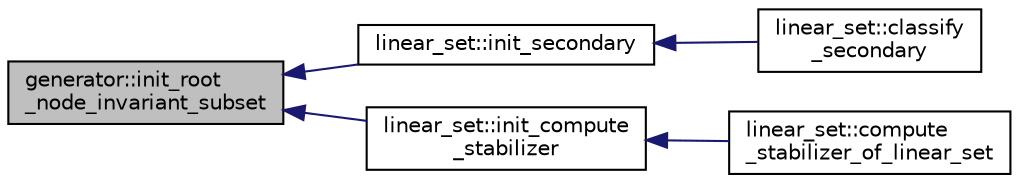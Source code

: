 digraph "generator::init_root_node_invariant_subset"
{
  edge [fontname="Helvetica",fontsize="10",labelfontname="Helvetica",labelfontsize="10"];
  node [fontname="Helvetica",fontsize="10",shape=record];
  rankdir="LR";
  Node10082 [label="generator::init_root\l_node_invariant_subset",height=0.2,width=0.4,color="black", fillcolor="grey75", style="filled", fontcolor="black"];
  Node10082 -> Node10083 [dir="back",color="midnightblue",fontsize="10",style="solid",fontname="Helvetica"];
  Node10083 [label="linear_set::init_secondary",height=0.2,width=0.4,color="black", fillcolor="white", style="filled",URL="$dd/d86/classlinear__set.html#a7bf8cd7805559b5762921687a7c1ed97"];
  Node10083 -> Node10084 [dir="back",color="midnightblue",fontsize="10",style="solid",fontname="Helvetica"];
  Node10084 [label="linear_set::classify\l_secondary",height=0.2,width=0.4,color="black", fillcolor="white", style="filled",URL="$dd/d86/classlinear__set.html#a5d7659de855e20e2fa8e41e7aedcb1fc"];
  Node10082 -> Node10085 [dir="back",color="midnightblue",fontsize="10",style="solid",fontname="Helvetica"];
  Node10085 [label="linear_set::init_compute\l_stabilizer",height=0.2,width=0.4,color="black", fillcolor="white", style="filled",URL="$dd/d86/classlinear__set.html#a0cc3eaec1896fdc977b62e94623b055b"];
  Node10085 -> Node10086 [dir="back",color="midnightblue",fontsize="10",style="solid",fontname="Helvetica"];
  Node10086 [label="linear_set::compute\l_stabilizer_of_linear_set",height=0.2,width=0.4,color="black", fillcolor="white", style="filled",URL="$dd/d86/classlinear__set.html#a098a133edfbaae0fd347a69c50bdbee2"];
}
